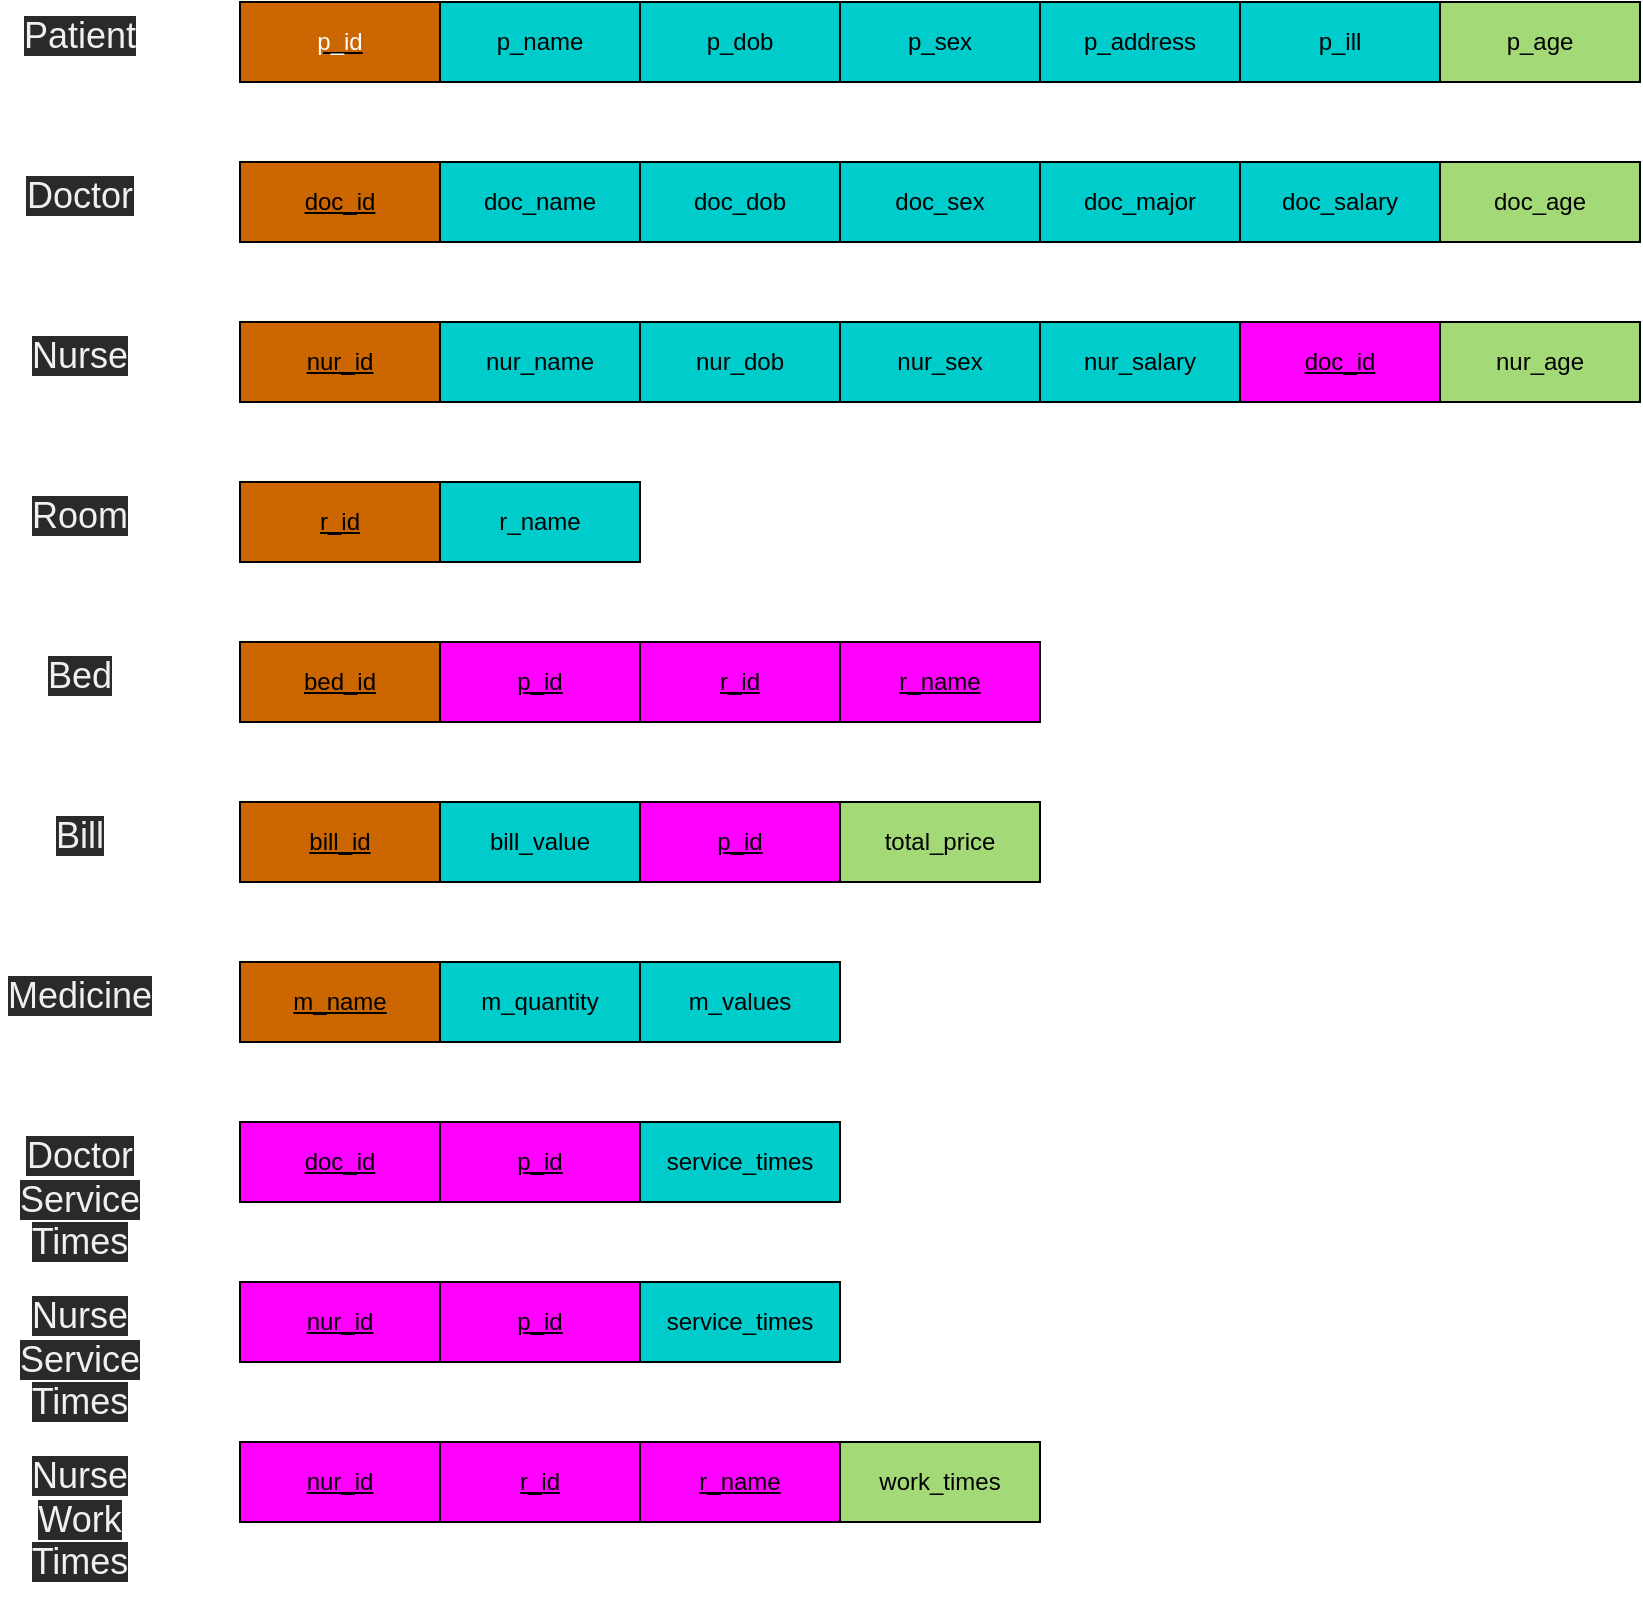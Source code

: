 <mxfile>
    <diagram id="0acwrnxG0xmarjm6i2I8" name="Page-1">
        <mxGraphModel dx="1060" dy="393" grid="1" gridSize="10" guides="1" tooltips="1" connect="1" arrows="1" fold="1" page="1" pageScale="1" pageWidth="850" pageHeight="1100" math="0" shadow="0">
            <root>
                <mxCell id="0"/>
                <mxCell id="1" parent="0"/>
                <mxCell id="23" value="&lt;u&gt;&lt;font color=&quot;#ffffff&quot;&gt;p_id&lt;/font&gt;&lt;/u&gt;" style="whiteSpace=wrap;html=1;align=center;fillColor=#CC6600;" parent="1" vertex="1">
                    <mxGeometry x="160" y="80" width="100" height="40" as="geometry"/>
                </mxCell>
                <mxCell id="24" value="p_name" style="whiteSpace=wrap;html=1;align=center;fillColor=#00CCCC;" parent="1" vertex="1">
                    <mxGeometry x="260" y="80" width="100" height="40" as="geometry"/>
                </mxCell>
                <mxCell id="27" value="&lt;span style=&quot;color: rgb(240 , 240 , 240) ; font-family: &amp;#34;helvetica&amp;#34; ; font-size: 18px ; font-style: normal ; font-weight: 400 ; letter-spacing: normal ; text-indent: 0px ; text-transform: none ; word-spacing: 0px ; background-color: rgb(42 , 42 , 42) ; display: inline ; float: none&quot;&gt;Doctor&lt;/span&gt;" style="text;whiteSpace=wrap;html=1;align=center;" parent="1" vertex="1">
                    <mxGeometry x="40" y="160" width="80" height="40" as="geometry"/>
                </mxCell>
                <mxCell id="28" value="&lt;span style=&quot;color: rgb(240 , 240 , 240) ; font-family: &amp;#34;helvetica&amp;#34; ; font-size: 18px ; font-style: normal ; font-weight: 400 ; letter-spacing: normal ; text-indent: 0px ; text-transform: none ; word-spacing: 0px ; background-color: rgb(42 , 42 , 42) ; display: inline ; float: none&quot;&gt;Room&lt;/span&gt;" style="text;whiteSpace=wrap;html=1;align=center;" parent="1" vertex="1">
                    <mxGeometry x="40" y="320" width="80" height="40" as="geometry"/>
                </mxCell>
                <mxCell id="29" value="&lt;span style=&quot;color: rgb(240 , 240 , 240) ; font-family: &amp;#34;helvetica&amp;#34; ; font-size: 18px ; font-style: normal ; font-weight: 400 ; letter-spacing: normal ; text-indent: 0px ; text-transform: none ; word-spacing: 0px ; background-color: rgb(42 , 42 , 42) ; display: inline ; float: none&quot;&gt;Nurse&lt;/span&gt;" style="text;whiteSpace=wrap;html=1;align=center;" parent="1" vertex="1">
                    <mxGeometry x="40" y="240" width="80" height="40" as="geometry"/>
                </mxCell>
                <mxCell id="30" value="&lt;span style=&quot;color: rgb(240 , 240 , 240) ; font-family: &amp;#34;helvetica&amp;#34; ; font-size: 18px ; font-style: normal ; font-weight: 400 ; letter-spacing: normal ; text-indent: 0px ; text-transform: none ; word-spacing: 0px ; background-color: rgb(42 , 42 , 42) ; display: inline ; float: none&quot;&gt;Bed&lt;/span&gt;" style="text;whiteSpace=wrap;html=1;align=center;" parent="1" vertex="1">
                    <mxGeometry x="40" y="400" width="80" height="40" as="geometry"/>
                </mxCell>
                <mxCell id="32" value="&lt;span style=&quot;color: rgb(240 , 240 , 240) ; font-family: &amp;#34;helvetica&amp;#34; ; font-size: 18px ; font-style: normal ; font-weight: 400 ; letter-spacing: normal ; text-indent: 0px ; text-transform: none ; word-spacing: 0px ; background-color: rgb(42 , 42 , 42) ; display: inline ; float: none&quot;&gt;Patient&lt;/span&gt;" style="text;whiteSpace=wrap;html=1;align=center;" parent="1" vertex="1">
                    <mxGeometry x="40" y="80" width="80" height="40" as="geometry"/>
                </mxCell>
                <mxCell id="33" value="&lt;span style=&quot;color: rgb(240 , 240 , 240) ; font-family: &amp;#34;helvetica&amp;#34; ; font-size: 18px ; font-style: normal ; font-weight: 400 ; letter-spacing: normal ; text-indent: 0px ; text-transform: none ; word-spacing: 0px ; background-color: rgb(42 , 42 , 42) ; display: inline ; float: none&quot;&gt;Bill&lt;/span&gt;" style="text;whiteSpace=wrap;html=1;align=center;" parent="1" vertex="1">
                    <mxGeometry x="40" y="480" width="80" height="40" as="geometry"/>
                </mxCell>
                <mxCell id="34" value="&lt;span style=&quot;color: rgb(240 , 240 , 240) ; font-family: &amp;#34;helvetica&amp;#34; ; font-size: 18px ; font-style: normal ; font-weight: 400 ; letter-spacing: normal ; text-indent: 0px ; text-transform: none ; word-spacing: 0px ; background-color: rgb(42 , 42 , 42) ; display: inline ; float: none&quot;&gt;Medicine&lt;/span&gt;" style="text;whiteSpace=wrap;html=1;align=center;" parent="1" vertex="1">
                    <mxGeometry x="40" y="560" width="80" height="40" as="geometry"/>
                </mxCell>
                <mxCell id="35" value="p_dob" style="whiteSpace=wrap;html=1;align=center;fillColor=#00CCCC;" parent="1" vertex="1">
                    <mxGeometry x="360" y="80" width="100" height="40" as="geometry"/>
                </mxCell>
                <mxCell id="36" value="p_address" style="whiteSpace=wrap;html=1;align=center;fillColor=#00CCCC;" parent="1" vertex="1">
                    <mxGeometry x="560" y="80" width="100" height="40" as="geometry"/>
                </mxCell>
                <mxCell id="37" value="p_sex" style="whiteSpace=wrap;html=1;align=center;fillColor=#00CCCC;" parent="1" vertex="1">
                    <mxGeometry x="460" y="80" width="100" height="40" as="geometry"/>
                </mxCell>
                <mxCell id="38" value="p_ill" style="whiteSpace=wrap;html=1;align=center;fillColor=#00CCCC;" parent="1" vertex="1">
                    <mxGeometry x="660" y="80" width="100" height="40" as="geometry"/>
                </mxCell>
                <mxCell id="40" value="&lt;u&gt;doc_id&lt;/u&gt;" style="whiteSpace=wrap;html=1;align=center;fillColor=#CC6600;" parent="1" vertex="1">
                    <mxGeometry x="160" y="160" width="100" height="40" as="geometry"/>
                </mxCell>
                <mxCell id="41" value="doc_name" style="whiteSpace=wrap;html=1;align=center;fillColor=#00CCCC;" parent="1" vertex="1">
                    <mxGeometry x="260" y="160" width="100" height="40" as="geometry"/>
                </mxCell>
                <mxCell id="42" value="doc_dob" style="whiteSpace=wrap;html=1;align=center;fillColor=#00CCCC;" parent="1" vertex="1">
                    <mxGeometry x="360" y="160" width="100" height="40" as="geometry"/>
                </mxCell>
                <mxCell id="43" value="doc_major" style="whiteSpace=wrap;html=1;align=center;fillColor=#00CCCC;" parent="1" vertex="1">
                    <mxGeometry x="560" y="160" width="100" height="40" as="geometry"/>
                </mxCell>
                <mxCell id="44" value="doc_sex" style="whiteSpace=wrap;html=1;align=center;fillColor=#00CCCC;" parent="1" vertex="1">
                    <mxGeometry x="460" y="160" width="100" height="40" as="geometry"/>
                </mxCell>
                <mxCell id="45" value="doc_salary" style="whiteSpace=wrap;html=1;align=center;fillColor=#00CCCC;" parent="1" vertex="1">
                    <mxGeometry x="660" y="160" width="100" height="40" as="geometry"/>
                </mxCell>
                <mxCell id="47" value="&lt;u&gt;r_id&lt;/u&gt;" style="whiteSpace=wrap;html=1;align=center;fillColor=#CC6600;" parent="1" vertex="1">
                    <mxGeometry x="160" y="320" width="100" height="40" as="geometry"/>
                </mxCell>
                <mxCell id="49" value="&lt;u&gt;bed_id&lt;/u&gt;" style="whiteSpace=wrap;html=1;align=center;fillColor=#CC6600;" parent="1" vertex="1">
                    <mxGeometry x="160" y="400" width="100" height="40" as="geometry"/>
                </mxCell>
                <mxCell id="51" value="&lt;u&gt;bill_id&lt;/u&gt;" style="whiteSpace=wrap;html=1;align=center;fillColor=#CC6600;" parent="1" vertex="1">
                    <mxGeometry x="160" y="480" width="100" height="40" as="geometry"/>
                </mxCell>
                <mxCell id="52" value="bill_value" style="whiteSpace=wrap;html=1;align=center;fillColor=#00CCCC;" parent="1" vertex="1">
                    <mxGeometry x="260" y="480" width="100" height="40" as="geometry"/>
                </mxCell>
                <mxCell id="53" value="&lt;u&gt;m_name&lt;/u&gt;" style="whiteSpace=wrap;html=1;align=center;fillColor=#CC6600;" parent="1" vertex="1">
                    <mxGeometry x="160" y="560" width="100" height="40" as="geometry"/>
                </mxCell>
                <mxCell id="54" value="m_quantity" style="whiteSpace=wrap;html=1;align=center;fillColor=#00CCCC;" parent="1" vertex="1">
                    <mxGeometry x="260" y="560" width="100" height="40" as="geometry"/>
                </mxCell>
                <mxCell id="55" value="m_values" style="whiteSpace=wrap;html=1;align=center;fillColor=#00CCCC;" parent="1" vertex="1">
                    <mxGeometry x="360" y="560" width="100" height="40" as="geometry"/>
                </mxCell>
                <mxCell id="58" value="&lt;u&gt;nur_id&lt;/u&gt;" style="whiteSpace=wrap;html=1;align=center;fillColor=#CC6600;" parent="1" vertex="1">
                    <mxGeometry x="160" y="240" width="100" height="40" as="geometry"/>
                </mxCell>
                <mxCell id="59" value="nur_name" style="whiteSpace=wrap;html=1;align=center;fillColor=#00CCCC;" parent="1" vertex="1">
                    <mxGeometry x="260" y="240" width="100" height="40" as="geometry"/>
                </mxCell>
                <mxCell id="60" value="nur_dob" style="whiteSpace=wrap;html=1;align=center;fillColor=#00CCCC;" parent="1" vertex="1">
                    <mxGeometry x="360" y="240" width="100" height="40" as="geometry"/>
                </mxCell>
                <mxCell id="62" value="nur_sex" style="whiteSpace=wrap;html=1;align=center;fillColor=#00CCCC;" parent="1" vertex="1">
                    <mxGeometry x="460" y="240" width="100" height="40" as="geometry"/>
                </mxCell>
                <mxCell id="63" value="nur_salary" style="whiteSpace=wrap;html=1;align=center;fillColor=#00CCCC;" parent="1" vertex="1">
                    <mxGeometry x="560" y="240" width="100" height="40" as="geometry"/>
                </mxCell>
                <mxCell id="65" value="&lt;u&gt;p_id&lt;/u&gt;" style="whiteSpace=wrap;html=1;align=center;fillColor=#FF00FF;" parent="1" vertex="1">
                    <mxGeometry x="360" y="480" width="100" height="40" as="geometry"/>
                </mxCell>
                <mxCell id="67" value="&lt;u&gt;p_id&lt;/u&gt;" style="whiteSpace=wrap;html=1;align=center;fillColor=#FF00FF;" parent="1" vertex="1">
                    <mxGeometry x="260" y="400" width="100" height="40" as="geometry"/>
                </mxCell>
                <mxCell id="69" value="&lt;u&gt;doc_id&lt;/u&gt;" style="whiteSpace=wrap;html=1;align=center;fillColor=#FF00FF;" parent="1" vertex="1">
                    <mxGeometry x="660" y="240" width="100" height="40" as="geometry"/>
                </mxCell>
                <mxCell id="74" value="&lt;u&gt;r_id&lt;/u&gt;" style="whiteSpace=wrap;html=1;align=center;fillColor=#FF00FF;" parent="1" vertex="1">
                    <mxGeometry x="360" y="400" width="100" height="40" as="geometry"/>
                </mxCell>
                <mxCell id="77" value="&lt;u&gt;r_name&lt;/u&gt;" style="whiteSpace=wrap;html=1;align=center;fillColor=#FF00FF;" parent="1" vertex="1">
                    <mxGeometry x="460" y="400" width="100" height="40" as="geometry"/>
                </mxCell>
                <mxCell id="81" value="&lt;span style=&quot;color: rgb(240 , 240 , 240) ; font-family: &amp;#34;helvetica&amp;#34; ; font-size: 18px ; font-style: normal ; font-weight: 400 ; letter-spacing: normal ; text-indent: 0px ; text-transform: none ; word-spacing: 0px ; background-color: rgb(42 , 42 , 42) ; display: inline ; float: none&quot;&gt;Doctor&lt;br&gt;Service&lt;br&gt;Times&lt;br&gt;&lt;/span&gt;" style="text;whiteSpace=wrap;html=1;align=center;" parent="1" vertex="1">
                    <mxGeometry x="40" y="640" width="80" height="80" as="geometry"/>
                </mxCell>
                <mxCell id="82" value="&lt;span style=&quot;color: rgb(240 , 240 , 240) ; font-family: &amp;#34;helvetica&amp;#34; ; font-size: 18px ; font-style: normal ; font-weight: 400 ; letter-spacing: normal ; text-indent: 0px ; text-transform: none ; word-spacing: 0px ; background-color: rgb(42 , 42 , 42) ; display: inline ; float: none&quot;&gt;Nurse&lt;br&gt;Service&lt;br&gt;Times&lt;br&gt;&lt;/span&gt;" style="text;whiteSpace=wrap;html=1;align=center;" parent="1" vertex="1">
                    <mxGeometry x="40" y="720" width="80" height="80" as="geometry"/>
                </mxCell>
                <mxCell id="83" value="&lt;span style=&quot;color: rgb(240 , 240 , 240) ; font-family: &amp;#34;helvetica&amp;#34; ; font-size: 18px ; font-style: normal ; font-weight: 400 ; letter-spacing: normal ; text-indent: 0px ; text-transform: none ; word-spacing: 0px ; background-color: rgb(42 , 42 , 42) ; display: inline ; float: none&quot;&gt;Nurse&lt;br&gt;Work&lt;br&gt;Times&lt;br&gt;&lt;/span&gt;" style="text;whiteSpace=wrap;html=1;align=center;" parent="1" vertex="1">
                    <mxGeometry x="40" y="800" width="80" height="80" as="geometry"/>
                </mxCell>
                <mxCell id="86" value="&lt;u&gt;doc_id&lt;/u&gt;" style="whiteSpace=wrap;html=1;align=center;fillColor=#FF00FF;" parent="1" vertex="1">
                    <mxGeometry x="160" y="640" width="100" height="40" as="geometry"/>
                </mxCell>
                <mxCell id="87" value="&lt;u&gt;p_id&lt;/u&gt;" style="whiteSpace=wrap;html=1;align=center;fillColor=#FF00FF;" parent="1" vertex="1">
                    <mxGeometry x="260" y="640" width="100" height="40" as="geometry"/>
                </mxCell>
                <mxCell id="88" value="service_times" style="whiteSpace=wrap;html=1;align=center;fillColor=#00CCCC;" parent="1" vertex="1">
                    <mxGeometry x="360" y="640" width="100" height="40" as="geometry"/>
                </mxCell>
                <mxCell id="90" value="&lt;u&gt;nur_id&lt;/u&gt;" style="whiteSpace=wrap;html=1;align=center;fillColor=#FF00FF;" parent="1" vertex="1">
                    <mxGeometry x="160" y="720" width="100" height="40" as="geometry"/>
                </mxCell>
                <mxCell id="91" value="&lt;u&gt;p_id&lt;/u&gt;" style="whiteSpace=wrap;html=1;align=center;fillColor=#FF00FF;" parent="1" vertex="1">
                    <mxGeometry x="260" y="720" width="100" height="40" as="geometry"/>
                </mxCell>
                <mxCell id="92" value="service_times" style="whiteSpace=wrap;html=1;align=center;fillColor=#00CCCC;" parent="1" vertex="1">
                    <mxGeometry x="360" y="720" width="100" height="40" as="geometry"/>
                </mxCell>
                <mxCell id="93" value="&lt;u&gt;nur_id&lt;/u&gt;" style="whiteSpace=wrap;html=1;align=center;fillColor=#FF00FF;" parent="1" vertex="1">
                    <mxGeometry x="160" y="800" width="100" height="40" as="geometry"/>
                </mxCell>
                <mxCell id="94" value="&lt;u&gt;r_id&lt;/u&gt;" style="whiteSpace=wrap;html=1;align=center;fillColor=#FF00FF;" parent="1" vertex="1">
                    <mxGeometry x="260" y="800" width="100" height="40" as="geometry"/>
                </mxCell>
                <mxCell id="95" value="work_times" style="whiteSpace=wrap;html=1;align=center;fillColor=#A3D977;" parent="1" vertex="1">
                    <mxGeometry x="460" y="800" width="100" height="40" as="geometry"/>
                </mxCell>
                <mxCell id="96" value="&lt;u&gt;r_name&lt;/u&gt;" style="whiteSpace=wrap;html=1;align=center;fillColor=#FF00FF;" parent="1" vertex="1">
                    <mxGeometry x="360" y="800" width="100" height="40" as="geometry"/>
                </mxCell>
                <mxCell id="97" value="p_age" style="whiteSpace=wrap;html=1;align=center;fillColor=#A3D977;" parent="1" vertex="1">
                    <mxGeometry x="760" y="80" width="100" height="40" as="geometry"/>
                </mxCell>
                <mxCell id="98" value="doc_age" style="whiteSpace=wrap;html=1;align=center;fillColor=#A3D977;" parent="1" vertex="1">
                    <mxGeometry x="760" y="160" width="100" height="40" as="geometry"/>
                </mxCell>
                <mxCell id="99" value="nur_age" style="whiteSpace=wrap;html=1;align=center;fillColor=#A3D977;" parent="1" vertex="1">
                    <mxGeometry x="760" y="240" width="100" height="40" as="geometry"/>
                </mxCell>
                <mxCell id="100" value="total_price" style="whiteSpace=wrap;html=1;align=center;fillColor=#A3D977;" vertex="1" parent="1">
                    <mxGeometry x="460" y="480" width="100" height="40" as="geometry"/>
                </mxCell>
                <mxCell id="101" value="r_name" style="whiteSpace=wrap;html=1;align=center;fillColor=#00CCCC;" vertex="1" parent="1">
                    <mxGeometry x="260" y="320" width="100" height="40" as="geometry"/>
                </mxCell>
            </root>
        </mxGraphModel>
    </diagram>
</mxfile>